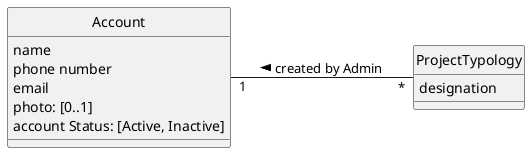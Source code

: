 @startuml
skinparam style strictuml
left to right direction
skinparam groupInheritance 3

 class "Account" {
   name
   phone number
   email
   photo: [0..1]
   'the [0..1] in Photo indicates an optional value, see Craig 2004, p.121
   account Status: [Active, Inactive]
 }

 class "ProjectTypology" {
 designation
 }

"Account" "1" -- "*" "ProjectTypology": created by Admin <
@enduml